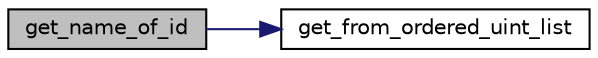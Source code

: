 digraph "get_name_of_id"
{
 // LATEX_PDF_SIZE
  edge [fontname="Helvetica",fontsize="10",labelfontname="Helvetica",labelfontsize="10"];
  node [fontname="Helvetica",fontsize="10",shape=record];
  rankdir="LR";
  Node1 [label="get_name_of_id",height=0.2,width=0.4,color="black", fillcolor="grey75", style="filled", fontcolor="black",tooltip="Returns the name of the genotype with a given id."];
  Node1 -> Node2 [color="midnightblue",fontsize="10",style="solid",fontname="Helvetica"];
  Node2 [label="get_from_ordered_uint_list",height=0.2,width=0.4,color="black", fillcolor="white", style="filled",URL="$group__supporters.html#gaa6943b0633c1744bacad62ab2bf68ebd",tooltip="Returns the located index in an array of integers where the integer is target."];
}
